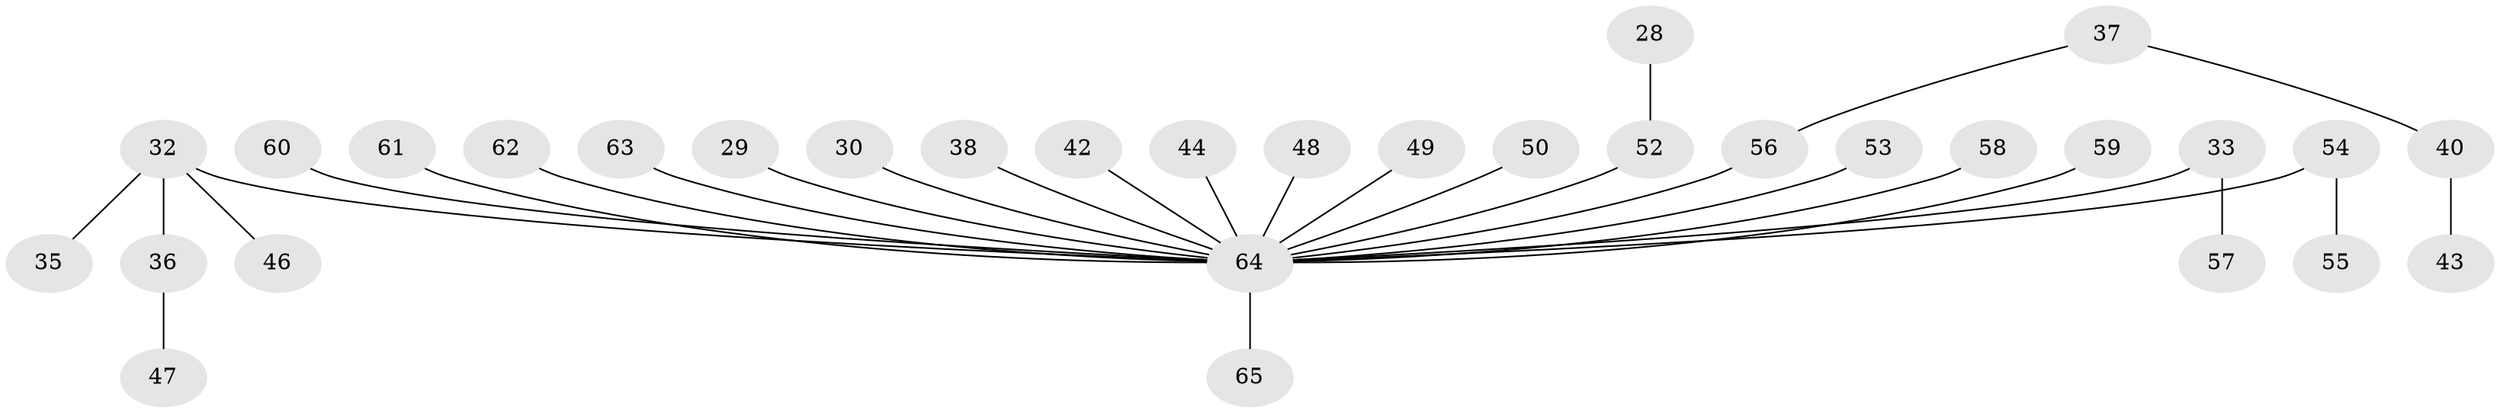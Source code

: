 // original degree distribution, {6: 0.03076923076923077, 3: 0.13846153846153847, 4: 0.046153846153846156, 5: 0.046153846153846156, 2: 0.2153846153846154, 1: 0.5230769230769231}
// Generated by graph-tools (version 1.1) at 2025/53/03/09/25 04:53:29]
// undirected, 32 vertices, 31 edges
graph export_dot {
graph [start="1"]
  node [color=gray90,style=filled];
  28 [super="+16"];
  29;
  30;
  32 [super="+25"];
  33 [super="+22"];
  35;
  36;
  37;
  38;
  40;
  42;
  43;
  44;
  46;
  47;
  48;
  49 [super="+12"];
  50;
  52 [super="+6"];
  53;
  54;
  55;
  56 [super="+31"];
  57;
  58;
  59;
  60;
  61;
  62;
  63;
  64 [super="+5+7+13+21+20+51+8+10+11+41+17+18+23+34+24+45+26"];
  65;
  28 -- 52;
  29 -- 64;
  30 -- 64;
  32 -- 64;
  32 -- 35;
  32 -- 36;
  32 -- 46;
  33 -- 57;
  33 -- 64;
  36 -- 47;
  37 -- 40;
  37 -- 56;
  38 -- 64;
  40 -- 43;
  42 -- 64;
  44 -- 64;
  48 -- 64;
  49 -- 64;
  50 -- 64;
  52 -- 64;
  53 -- 64;
  54 -- 55;
  54 -- 64;
  56 -- 64;
  58 -- 64;
  59 -- 64;
  60 -- 64;
  61 -- 64;
  62 -- 64;
  63 -- 64;
  64 -- 65;
}
